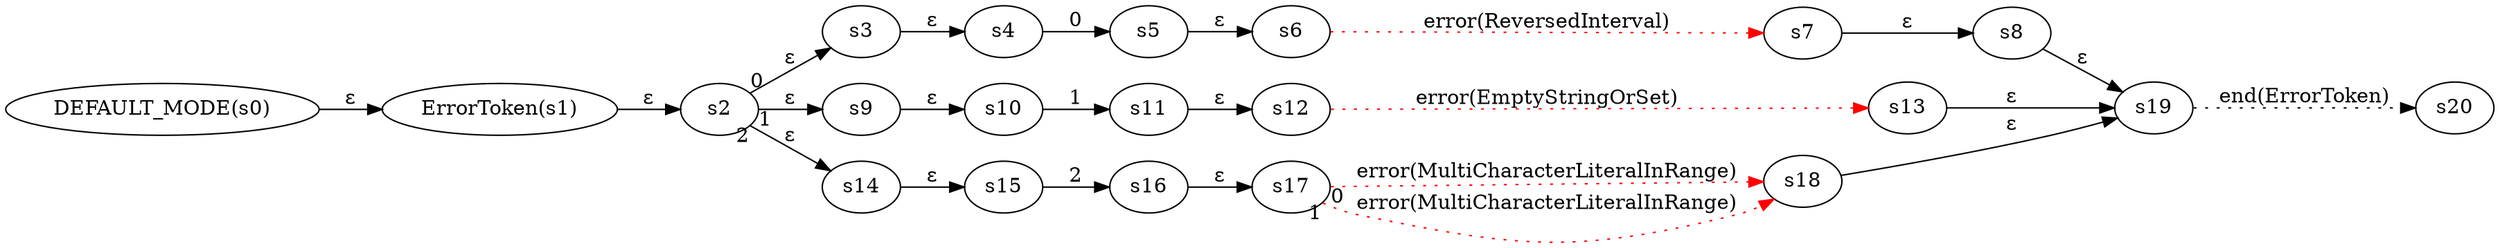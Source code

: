 digraph ATN {
  rankdir=LR;

  "DEFAULT_MODE(s0)" -> "ErrorToken(s1)" [label=ε]
  "ErrorToken(s1)" -> s2 [label=ε]
  s2 -> s3 [label=ε taillabel=0]
  s3 -> s4 [label=ε]
  s4 -> s5 [label=0]
  s5 -> s6 [label=ε]
  s6 -> s7 [label="error(ReversedInterval)" style=dotted color=red]
  s7 -> s8 [label=ε]
  s8 -> s19 [label=ε]
  s19 -> s20 [label="end(ErrorToken)" style=dotted]
  s2 -> s9 [label=ε taillabel=1]
  s9 -> s10 [label=ε]
  s10 -> s11 [label=1]
  s11 -> s12 [label=ε]
  s12 -> s13 [label="error(EmptyStringOrSet)" style=dotted color=red]
  s13 -> s19 [label=ε]
  s2 -> s14 [label=ε taillabel=2]
  s14 -> s15 [label=ε]
  s15 -> s16 [label=2]
  s16 -> s17 [label=ε]
  s17 -> s18 [label="error(MultiCharacterLiteralInRange)" taillabel=0 style=dotted color=red]
  s18 -> s19 [label=ε]
  s17 -> s18 [label="error(MultiCharacterLiteralInRange)" taillabel=1 style=dotted color=red]
}